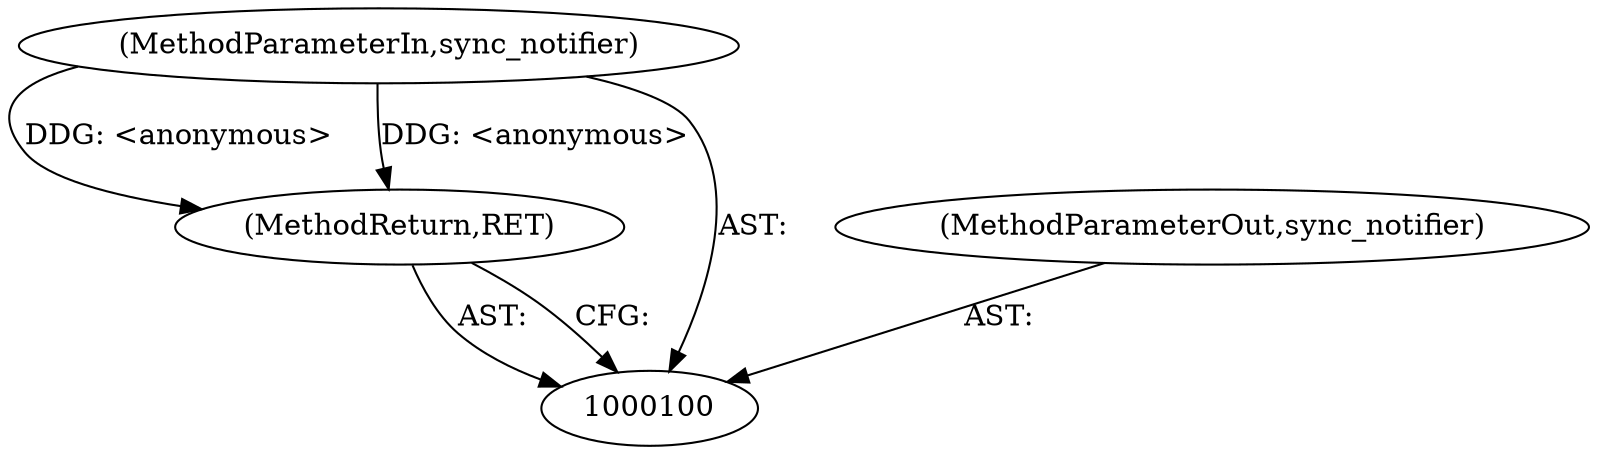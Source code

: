 digraph "0_Chrome_fcd3a7a671ecf2d5f46ea34787d27507a914d2f5_7" {
"1000103" [label="(MethodReturn,RET)"];
"1000101" [label="(MethodParameterIn,sync_notifier)"];
"1000144" [label="(MethodParameterOut,sync_notifier)"];
"1000103" -> "1000100"  [label="AST: "];
"1000103" -> "1000100"  [label="CFG: "];
"1000101" -> "1000103"  [label="DDG: <anonymous>"];
"1000101" -> "1000100"  [label="AST: "];
"1000101" -> "1000103"  [label="DDG: <anonymous>"];
"1000144" -> "1000100"  [label="AST: "];
}
